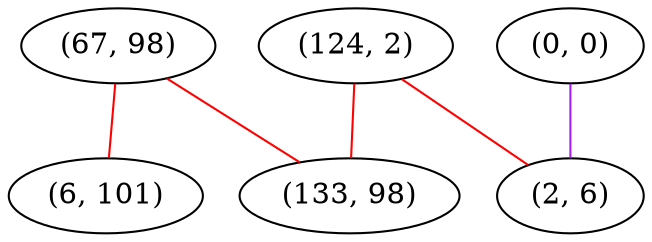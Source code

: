 graph "" {
"(67, 98)";
"(0, 0)";
"(124, 2)";
"(2, 6)";
"(133, 98)";
"(6, 101)";
"(67, 98)" -- "(133, 98)"  [color=red, key=0, weight=1];
"(67, 98)" -- "(6, 101)"  [color=red, key=0, weight=1];
"(0, 0)" -- "(2, 6)"  [color=purple, key=0, weight=4];
"(124, 2)" -- "(2, 6)"  [color=red, key=0, weight=1];
"(124, 2)" -- "(133, 98)"  [color=red, key=0, weight=1];
}

